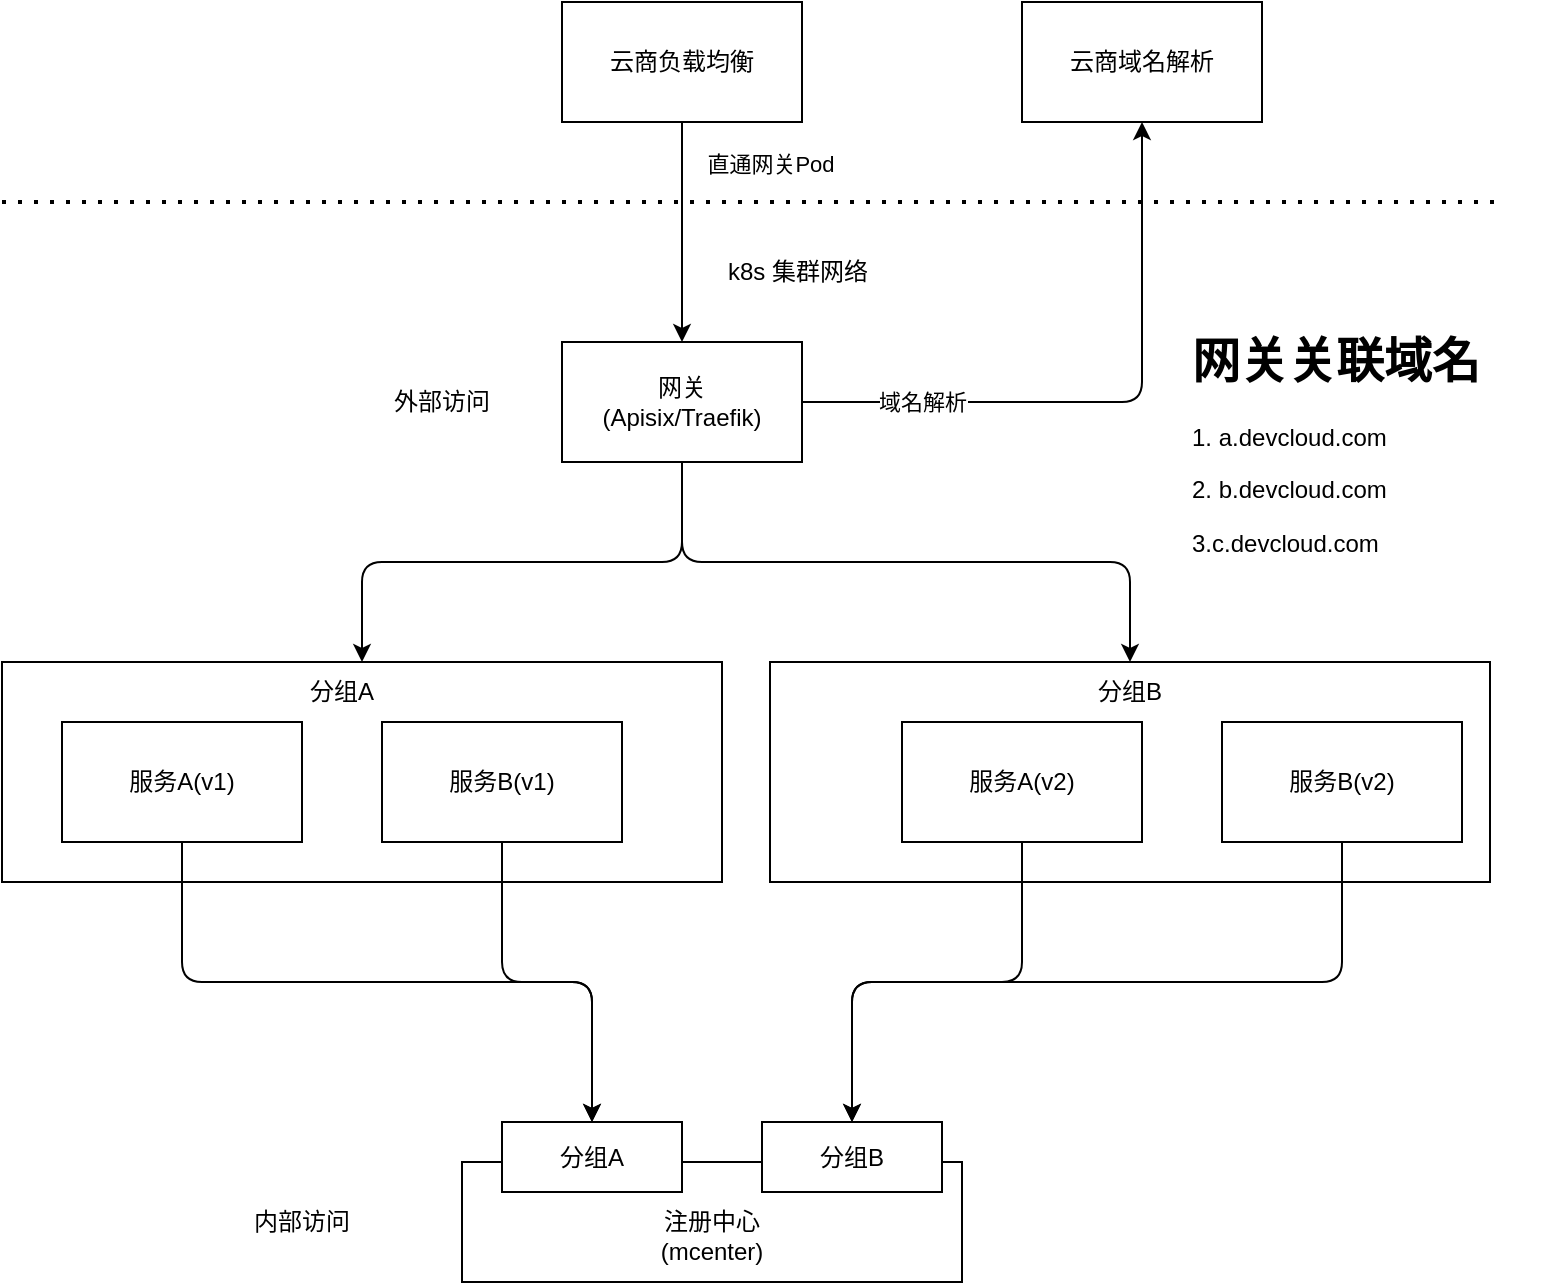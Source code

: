 <mxfile>
    <diagram id="bjxYsNRXx6JGnKblyVDx" name="第 1 页">
        <mxGraphModel dx="1092" dy="650" grid="1" gridSize="10" guides="1" tooltips="1" connect="1" arrows="1" fold="1" page="1" pageScale="1" pageWidth="827" pageHeight="1169" math="0" shadow="0">
            <root>
                <mxCell id="0"/>
                <mxCell id="1" parent="0"/>
                <mxCell id="26" value="" style="rounded=0;whiteSpace=wrap;html=1;" parent="1" vertex="1">
                    <mxGeometry x="414" y="350" width="360" height="110" as="geometry"/>
                </mxCell>
                <mxCell id="24" value="" style="rounded=0;whiteSpace=wrap;html=1;" parent="1" vertex="1">
                    <mxGeometry x="30" y="350" width="360" height="110" as="geometry"/>
                </mxCell>
                <mxCell id="11" style="edgeStyle=orthogonalEdgeStyle;html=1;exitX=0.5;exitY=1;exitDx=0;exitDy=0;entryX=0.5;entryY=0;entryDx=0;entryDy=0;" parent="1" source="2" target="24" edge="1">
                    <mxGeometry relative="1" as="geometry"/>
                </mxCell>
                <mxCell id="13" style="edgeStyle=orthogonalEdgeStyle;html=1;exitX=0.5;exitY=1;exitDx=0;exitDy=0;entryX=0.5;entryY=0;entryDx=0;entryDy=0;" parent="1" source="2" target="26" edge="1">
                    <mxGeometry relative="1" as="geometry"/>
                </mxCell>
                <mxCell id="21" style="edgeStyle=orthogonalEdgeStyle;html=1;exitX=1;exitY=0.5;exitDx=0;exitDy=0;entryX=0.5;entryY=1;entryDx=0;entryDy=0;" parent="1" source="2" target="20" edge="1">
                    <mxGeometry relative="1" as="geometry"/>
                </mxCell>
                <mxCell id="22" value="域名解析" style="edgeLabel;html=1;align=center;verticalAlign=middle;resizable=0;points=[];" parent="21" vertex="1" connectable="0">
                    <mxGeometry x="-0.613" relative="1" as="geometry">
                        <mxPoint as="offset"/>
                    </mxGeometry>
                </mxCell>
                <mxCell id="2" value="网关&lt;br&gt;(Apisix/Traefik)" style="rounded=0;whiteSpace=wrap;html=1;" parent="1" vertex="1">
                    <mxGeometry x="310" y="190" width="120" height="60" as="geometry"/>
                </mxCell>
                <mxCell id="3" value="" style="endArrow=none;dashed=1;html=1;dashPattern=1 3;strokeWidth=2;" parent="1" edge="1">
                    <mxGeometry width="50" height="50" relative="1" as="geometry">
                        <mxPoint x="30" y="120" as="sourcePoint"/>
                        <mxPoint x="780" y="120" as="targetPoint"/>
                    </mxGeometry>
                </mxCell>
                <mxCell id="4" value="k8s 集群网络" style="text;html=1;strokeColor=none;fillColor=none;align=center;verticalAlign=middle;whiteSpace=wrap;rounded=0;" parent="1" vertex="1">
                    <mxGeometry x="380" y="140" width="96" height="30" as="geometry"/>
                </mxCell>
                <mxCell id="6" style="edgeStyle=orthogonalEdgeStyle;html=1;exitX=0.5;exitY=1;exitDx=0;exitDy=0;" parent="1" source="5" target="2" edge="1">
                    <mxGeometry relative="1" as="geometry"/>
                </mxCell>
                <mxCell id="7" value="直通网关Pod" style="edgeLabel;html=1;align=center;verticalAlign=middle;resizable=0;points=[];" parent="6" vertex="1" connectable="0">
                    <mxGeometry x="-0.686" y="-2" relative="1" as="geometry">
                        <mxPoint x="46" y="3" as="offset"/>
                    </mxGeometry>
                </mxCell>
                <mxCell id="5" value="云商负载均衡" style="rounded=0;whiteSpace=wrap;html=1;" parent="1" vertex="1">
                    <mxGeometry x="310" y="20" width="120" height="60" as="geometry"/>
                </mxCell>
                <mxCell id="15" style="edgeStyle=orthogonalEdgeStyle;html=1;exitX=0.5;exitY=1;exitDx=0;exitDy=0;entryX=0.5;entryY=0;entryDx=0;entryDy=0;" parent="1" source="8" target="31" edge="1">
                    <mxGeometry relative="1" as="geometry">
                        <mxPoint x="210" y="520" as="targetPoint"/>
                    </mxGeometry>
                </mxCell>
                <mxCell id="8" value="服务A(v1)" style="rounded=0;whiteSpace=wrap;html=1;" parent="1" vertex="1">
                    <mxGeometry x="60" y="380" width="120" height="60" as="geometry"/>
                </mxCell>
                <mxCell id="16" style="edgeStyle=orthogonalEdgeStyle;html=1;exitX=0.5;exitY=1;exitDx=0;exitDy=0;entryX=0.5;entryY=0;entryDx=0;entryDy=0;" parent="1" source="9" target="31" edge="1">
                    <mxGeometry relative="1" as="geometry"/>
                </mxCell>
                <mxCell id="9" value="服务B(v1)" style="rounded=0;whiteSpace=wrap;html=1;" parent="1" vertex="1">
                    <mxGeometry x="220" y="380" width="120" height="60" as="geometry"/>
                </mxCell>
                <mxCell id="17" style="edgeStyle=orthogonalEdgeStyle;html=1;exitX=0.5;exitY=1;exitDx=0;exitDy=0;entryX=0.5;entryY=0;entryDx=0;entryDy=0;" parent="1" source="10" target="32" edge="1">
                    <mxGeometry relative="1" as="geometry"/>
                </mxCell>
                <mxCell id="10" value="服务A(v2)" style="rounded=0;whiteSpace=wrap;html=1;" parent="1" vertex="1">
                    <mxGeometry x="480" y="380" width="120" height="60" as="geometry"/>
                </mxCell>
                <mxCell id="14" value="&lt;br&gt;注册中心&lt;br&gt;(mcenter)" style="rounded=0;whiteSpace=wrap;html=1;" parent="1" vertex="1">
                    <mxGeometry x="260" y="600" width="250" height="60" as="geometry"/>
                </mxCell>
                <mxCell id="18" value="外部访问" style="text;html=1;strokeColor=none;fillColor=none;align=center;verticalAlign=middle;whiteSpace=wrap;rounded=0;" parent="1" vertex="1">
                    <mxGeometry x="220" y="205" width="60" height="30" as="geometry"/>
                </mxCell>
                <mxCell id="19" value="内部访问" style="text;html=1;strokeColor=none;fillColor=none;align=center;verticalAlign=middle;whiteSpace=wrap;rounded=0;" parent="1" vertex="1">
                    <mxGeometry x="150" y="615" width="60" height="30" as="geometry"/>
                </mxCell>
                <mxCell id="20" value="云商域名解析" style="rounded=0;whiteSpace=wrap;html=1;" parent="1" vertex="1">
                    <mxGeometry x="540" y="20" width="120" height="60" as="geometry"/>
                </mxCell>
                <mxCell id="23" value="&lt;h1&gt;网关关联域名&lt;/h1&gt;&lt;p&gt;1. a.devcloud.com&lt;/p&gt;&lt;p&gt;2. b.devcloud.com&lt;/p&gt;&lt;p&gt;3.c.devcloud.com&lt;/p&gt;" style="text;html=1;strokeColor=none;fillColor=none;spacing=5;spacingTop=-20;whiteSpace=wrap;overflow=hidden;rounded=0;" parent="1" vertex="1">
                    <mxGeometry x="620" y="180" width="190" height="120" as="geometry"/>
                </mxCell>
                <mxCell id="25" value="分组A" style="text;html=1;strokeColor=none;fillColor=none;align=center;verticalAlign=middle;whiteSpace=wrap;rounded=0;" parent="1" vertex="1">
                    <mxGeometry x="170" y="350" width="60" height="30" as="geometry"/>
                </mxCell>
                <mxCell id="27" value="分组B" style="text;html=1;strokeColor=none;fillColor=none;align=center;verticalAlign=middle;whiteSpace=wrap;rounded=0;" parent="1" vertex="1">
                    <mxGeometry x="564" y="350" width="60" height="30" as="geometry"/>
                </mxCell>
                <mxCell id="29" style="edgeStyle=orthogonalEdgeStyle;html=1;exitX=0.5;exitY=1;exitDx=0;exitDy=0;entryX=0.5;entryY=0;entryDx=0;entryDy=0;" parent="1" source="28" target="32" edge="1">
                    <mxGeometry relative="1" as="geometry">
                        <mxPoint x="460" y="580" as="targetPoint"/>
                    </mxGeometry>
                </mxCell>
                <mxCell id="28" value="服务B(v2)" style="rounded=0;whiteSpace=wrap;html=1;" parent="1" vertex="1">
                    <mxGeometry x="640" y="380" width="120" height="60" as="geometry"/>
                </mxCell>
                <mxCell id="31" value="分组A" style="rounded=0;whiteSpace=wrap;html=1;" parent="1" vertex="1">
                    <mxGeometry x="280" y="580" width="90" height="35" as="geometry"/>
                </mxCell>
                <mxCell id="32" value="分组B" style="rounded=0;whiteSpace=wrap;html=1;" parent="1" vertex="1">
                    <mxGeometry x="410" y="580" width="90" height="35" as="geometry"/>
                </mxCell>
            </root>
        </mxGraphModel>
    </diagram>
</mxfile>